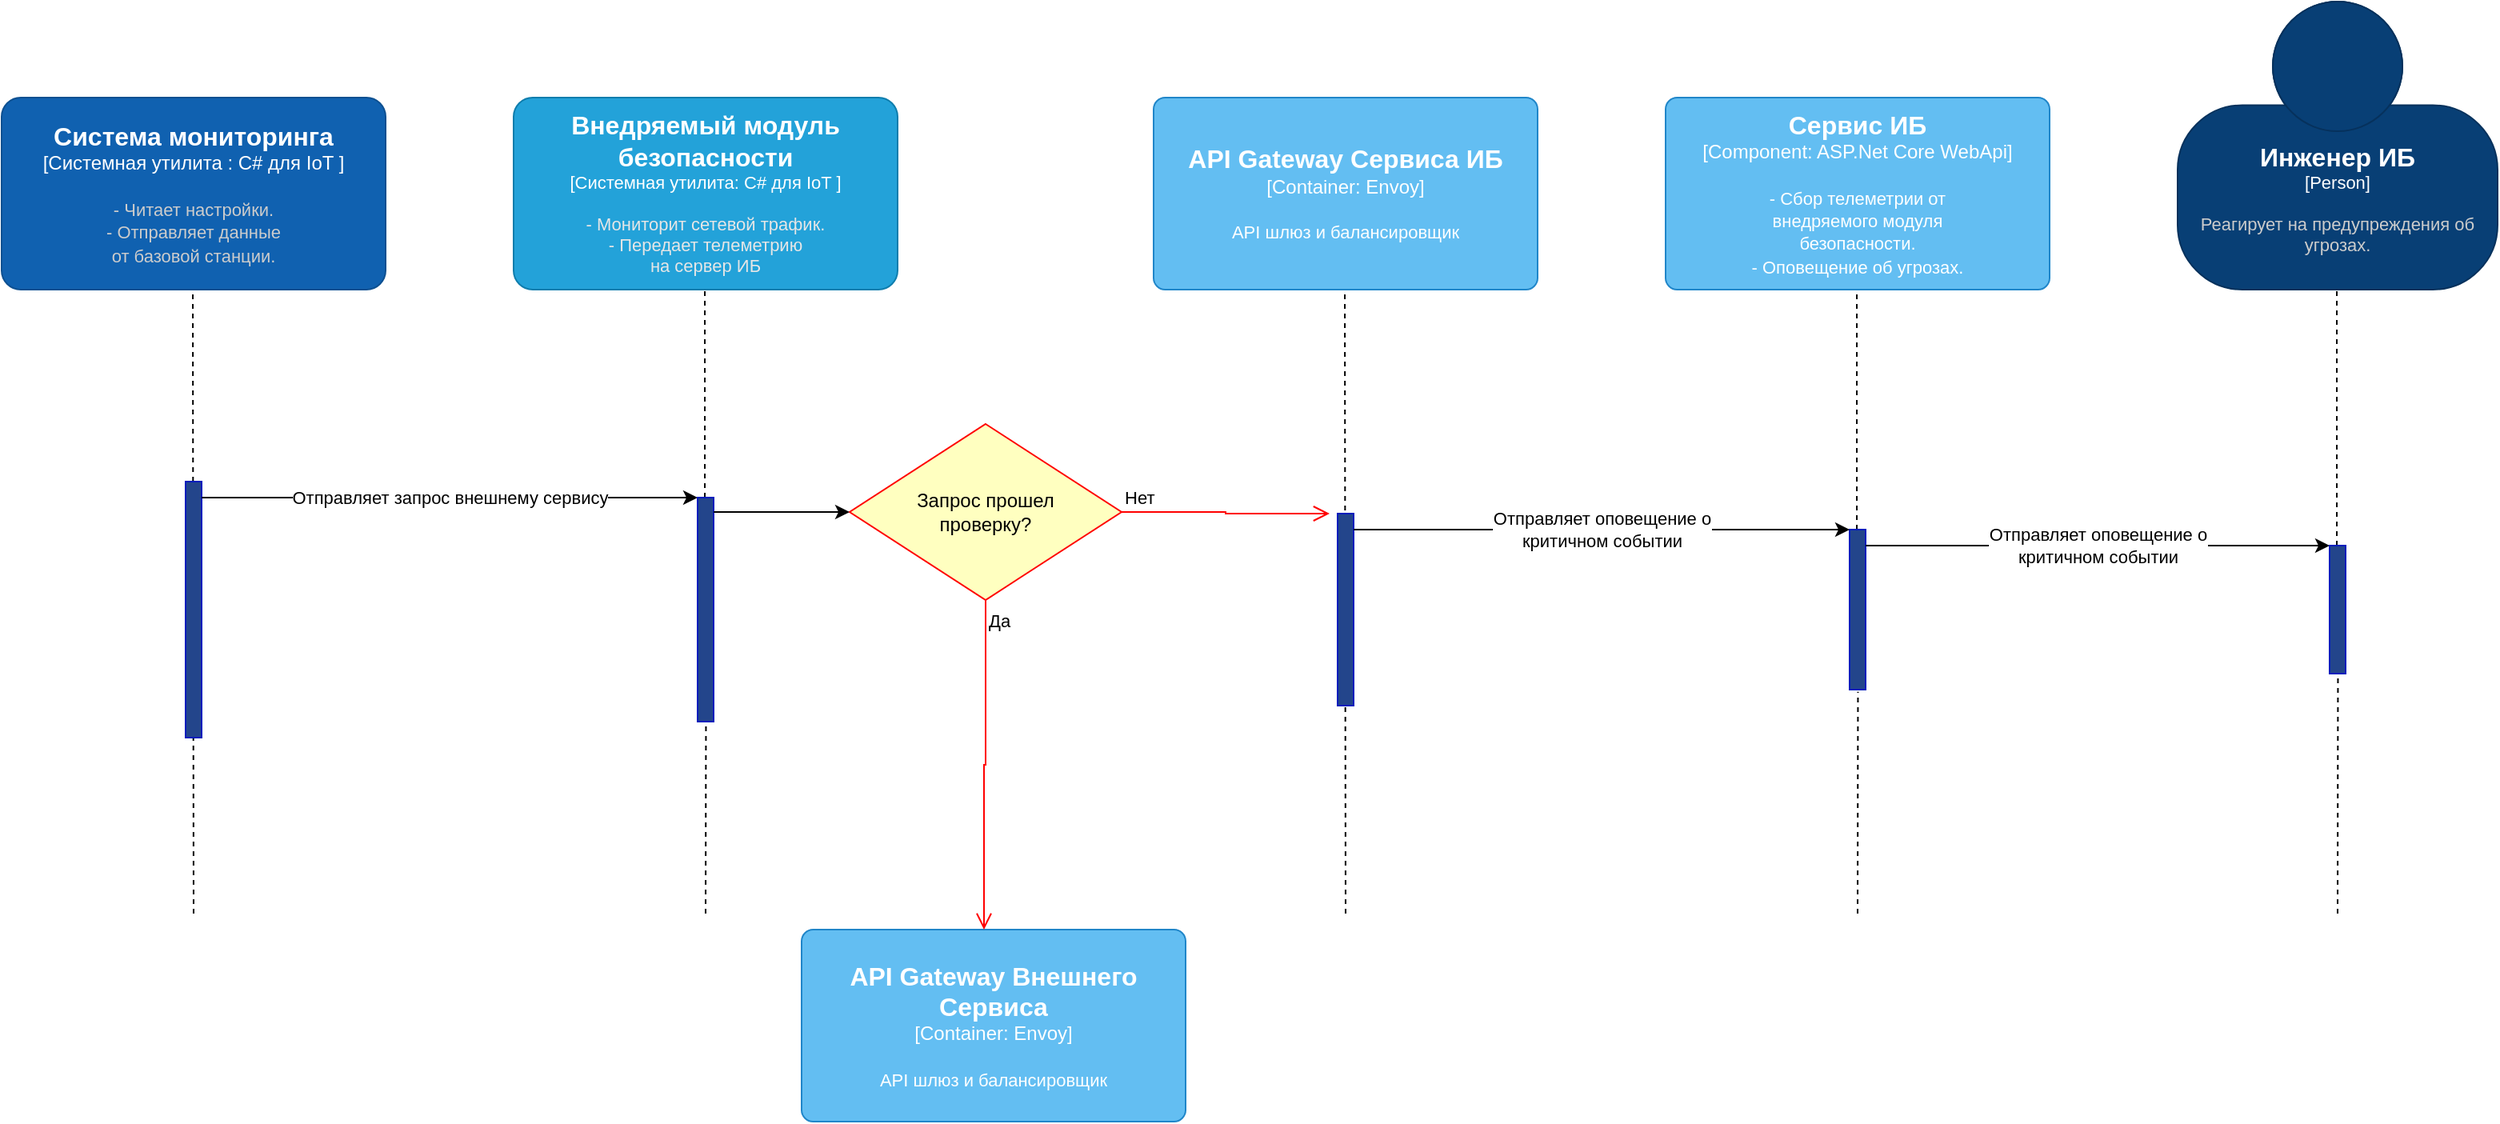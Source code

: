 <mxfile version="26.0.5">
  <diagram name="Страница — 1" id="RSSQQjobEmHtQOJLh6rF">
    <mxGraphModel dx="478" dy="1418" grid="1" gridSize="10" guides="1" tooltips="1" connect="1" arrows="1" fold="1" page="1" pageScale="1" pageWidth="827" pageHeight="1169" math="0" shadow="0">
      <root>
        <mxCell id="0" />
        <mxCell id="1" parent="0" />
        <object placeholders="1" c4Name="Система мониторинга" c4Type="Системная утилита : C# для IoT " c4Description="- Читает настройки.&#xa;- Отправляет данные&#xa;от базовой станции." label="&lt;font style=&quot;font-size: 16px&quot;&gt;&lt;b&gt;%c4Name%&lt;/b&gt;&lt;/font&gt;&lt;div&gt;[%c4Type%]&lt;/div&gt;&lt;br&gt;&lt;div&gt;&lt;font style=&quot;font-size: 11px&quot;&gt;&lt;font color=&quot;#cccccc&quot;&gt;%c4Description%&lt;/font&gt;&lt;/div&gt;" id="6IIrEB2aeXXgAxtUAavF-1">
          <mxCell style="rounded=1;whiteSpace=wrap;html=1;labelBackgroundColor=none;fillColor=#1061B0;fontColor=#ffffff;align=center;arcSize=10;strokeColor=#0D5091;metaEdit=1;resizable=0;points=[[0.25,0,0],[0.5,0,0],[0.75,0,0],[1,0.25,0],[1,0.5,0],[1,0.75,0],[0.75,1,0],[0.5,1,0],[0.25,1,0],[0,0.75,0],[0,0.5,0],[0,0.25,0]];" vertex="1" parent="1">
            <mxGeometry x="40" y="40" width="240" height="120" as="geometry" />
          </mxCell>
        </object>
        <object placeholders="1" c4Name="Внедряемый модуль безопасности" c4Type="Системная утилита" c4Technology="C# для IoT " c4Description="- Мониторит сетевой трафик.&#xa;- Передает телеметрию&#xa;на сервер ИБ" label="&lt;font style=&quot;font-size: 16px&quot;&gt;&lt;b&gt;%c4Name%&lt;/b&gt;&lt;/font&gt;&lt;div&gt;[%c4Type%: %c4Technology%]&lt;/div&gt;&lt;br&gt;&lt;div&gt;&lt;font style=&quot;font-size: 11px&quot;&gt;&lt;font color=&quot;#E6E6E6&quot;&gt;%c4Description%&lt;/font&gt;&lt;/div&gt;" id="6IIrEB2aeXXgAxtUAavF-2">
          <mxCell style="rounded=1;whiteSpace=wrap;html=1;fontSize=11;labelBackgroundColor=none;fillColor=#23A2D9;fontColor=#ffffff;align=center;arcSize=10;strokeColor=#0E7DAD;metaEdit=1;resizable=0;points=[[0.25,0,0],[0.5,0,0],[0.75,0,0],[1,0.25,0],[1,0.5,0],[1,0.75,0],[0.75,1,0],[0.5,1,0],[0.25,1,0],[0,0.75,0],[0,0.5,0],[0,0.25,0]];" vertex="1" parent="1">
            <mxGeometry x="360" y="40" width="240" height="120" as="geometry" />
          </mxCell>
        </object>
        <object placeholders="1" c4Name="API Gateway Cервиса ИБ" c4Type="Container" c4Technology="Envoy" c4Description="API шлюз и балансировщик" label="&lt;font style=&quot;font-size: 16px&quot;&gt;&lt;b&gt;%c4Name%&lt;/b&gt;&lt;/font&gt;&lt;div&gt;[%c4Type%: %c4Technology%]&lt;/div&gt;&lt;br&gt;&lt;div&gt;&lt;font style=&quot;font-size: 11px&quot;&gt;%c4Description%&lt;/font&gt;&lt;/div&gt;" id="6IIrEB2aeXXgAxtUAavF-3">
          <mxCell style="rounded=1;whiteSpace=wrap;html=1;labelBackgroundColor=none;fillColor=#63BEF2;fontColor=#ffffff;align=center;arcSize=6;strokeColor=#2086C9;metaEdit=1;resizable=0;points=[[0.25,0,0],[0.5,0,0],[0.75,0,0],[1,0.25,0],[1,0.5,0],[1,0.75,0],[0.75,1,0],[0.5,1,0],[0.25,1,0],[0,0.75,0],[0,0.5,0],[0,0.25,0]];" vertex="1" parent="1">
            <mxGeometry x="760" y="40" width="240" height="120" as="geometry" />
          </mxCell>
        </object>
        <object placeholders="1" c4Name="Сервис ИБ" c4Type="Component" c4Technology="ASP.Net Core WebApi" c4Description="- Cбор телеметрии от&#xa;внедряемого модуля&#xa;безопасности.&#xa;- Оповещение об угрозах." label="&lt;font style=&quot;font-size: 16px&quot;&gt;&lt;b&gt;%c4Name%&lt;/b&gt;&lt;/font&gt;&lt;div&gt;[%c4Type%: %c4Technology%]&lt;/div&gt;&lt;br&gt;&lt;div&gt;&lt;font style=&quot;font-size: 11px&quot;&gt;%c4Description%&lt;/font&gt;&lt;/div&gt;" id="6IIrEB2aeXXgAxtUAavF-4">
          <mxCell style="rounded=1;whiteSpace=wrap;html=1;labelBackgroundColor=none;fillColor=#63BEF2;fontColor=#ffffff;align=center;arcSize=6;strokeColor=#2086C9;metaEdit=1;resizable=0;points=[[0.25,0,0],[0.5,0,0],[0.75,0,0],[1,0.25,0],[1,0.5,0],[1,0.75,0],[0.75,1,0],[0.5,1,0],[0.25,1,0],[0,0.75,0],[0,0.5,0],[0,0.25,0]];" vertex="1" parent="1">
            <mxGeometry x="1080" y="40" width="240" height="120" as="geometry" />
          </mxCell>
        </object>
        <object placeholders="1" c4Name="Инженер ИБ" c4Type="Person" c4Description="Реагирует на предупреждения об угрозах." label="&lt;font style=&quot;font-size: 16px&quot;&gt;&lt;b&gt;%c4Name%&lt;/b&gt;&lt;/font&gt;&lt;div&gt;[%c4Type%]&lt;/div&gt;&lt;br&gt;&lt;div&gt;&lt;font style=&quot;font-size: 11px&quot;&gt;&lt;font color=&quot;#cccccc&quot;&gt;%c4Description%&lt;/font&gt;&lt;/div&gt;" id="6IIrEB2aeXXgAxtUAavF-5">
          <mxCell style="html=1;fontSize=11;dashed=0;whiteSpace=wrap;fillColor=#083F75;strokeColor=#06315C;fontColor=#ffffff;shape=mxgraph.c4.person2;align=center;metaEdit=1;points=[[0.5,0,0],[1,0.5,0],[1,0.75,0],[0.75,1,0],[0.5,1,0],[0.25,1,0],[0,0.75,0],[0,0.5,0]];resizable=0;" vertex="1" parent="1">
            <mxGeometry x="1400" y="-20" width="200" height="180" as="geometry" />
          </mxCell>
        </object>
        <mxCell id="6IIrEB2aeXXgAxtUAavF-6" value="" style="endArrow=none;dashed=1;html=1;rounded=0;entryX=0.523;entryY=1.014;entryDx=0;entryDy=0;entryPerimeter=0;" edge="1" parent="1">
          <mxGeometry width="50" height="50" relative="1" as="geometry">
            <mxPoint x="160" y="550" as="sourcePoint" />
            <mxPoint x="159.5" y="160" as="targetPoint" />
          </mxGeometry>
        </mxCell>
        <mxCell id="6IIrEB2aeXXgAxtUAavF-7" value="" style="endArrow=none;dashed=1;html=1;rounded=0;entryX=0.523;entryY=1.014;entryDx=0;entryDy=0;entryPerimeter=0;" edge="1" parent="1" source="6IIrEB2aeXXgAxtUAavF-14">
          <mxGeometry width="50" height="50" relative="1" as="geometry">
            <mxPoint x="480" y="550" as="sourcePoint" />
            <mxPoint x="479.5" y="160" as="targetPoint" />
          </mxGeometry>
        </mxCell>
        <mxCell id="6IIrEB2aeXXgAxtUAavF-8" value="" style="endArrow=none;dashed=1;html=1;rounded=0;entryX=0.523;entryY=1.014;entryDx=0;entryDy=0;entryPerimeter=0;" edge="1" parent="1">
          <mxGeometry width="50" height="50" relative="1" as="geometry">
            <mxPoint x="880" y="550" as="sourcePoint" />
            <mxPoint x="879.5" y="160" as="targetPoint" />
          </mxGeometry>
        </mxCell>
        <mxCell id="6IIrEB2aeXXgAxtUAavF-9" value="" style="endArrow=none;dashed=1;html=1;rounded=0;entryX=0.523;entryY=1.014;entryDx=0;entryDy=0;entryPerimeter=0;" edge="1" parent="1" source="6IIrEB2aeXXgAxtUAavF-17">
          <mxGeometry width="50" height="50" relative="1" as="geometry">
            <mxPoint x="1200" y="550" as="sourcePoint" />
            <mxPoint x="1199.5" y="160" as="targetPoint" />
          </mxGeometry>
        </mxCell>
        <mxCell id="6IIrEB2aeXXgAxtUAavF-10" value="" style="endArrow=none;dashed=1;html=1;rounded=0;entryX=0.523;entryY=1.014;entryDx=0;entryDy=0;entryPerimeter=0;" edge="1" parent="1" source="6IIrEB2aeXXgAxtUAavF-29">
          <mxGeometry width="50" height="50" relative="1" as="geometry">
            <mxPoint x="1500" y="550" as="sourcePoint" />
            <mxPoint x="1499.5" y="160" as="targetPoint" />
          </mxGeometry>
        </mxCell>
        <mxCell id="6IIrEB2aeXXgAxtUAavF-11" value="" style="html=1;points=[[0,0,0,0,5],[0,1,0,0,-5],[1,0,0,0,5],[1,1,0,0,-5]];perimeter=orthogonalPerimeter;outlineConnect=0;targetShapes=umlLifeline;portConstraint=eastwest;newEdgeStyle={&quot;curved&quot;:0,&quot;rounded&quot;:0};fillColor=light-dark(#23458b, #6db2ff);fontColor=#ffffff;strokeColor=#001DBC;" vertex="1" parent="1">
          <mxGeometry x="155" y="280" width="10" height="160" as="geometry" />
        </mxCell>
        <mxCell id="6IIrEB2aeXXgAxtUAavF-12" value="" style="endArrow=classic;html=1;rounded=0;" edge="1" parent="1" target="6IIrEB2aeXXgAxtUAavF-14">
          <mxGeometry relative="1" as="geometry">
            <mxPoint x="165" y="290" as="sourcePoint" />
            <mxPoint x="460" y="290" as="targetPoint" />
          </mxGeometry>
        </mxCell>
        <mxCell id="6IIrEB2aeXXgAxtUAavF-13" value="Отправляет запрос внешнему сервису" style="edgeLabel;resizable=0;html=1;;align=center;verticalAlign=middle;" connectable="0" vertex="1" parent="6IIrEB2aeXXgAxtUAavF-12">
          <mxGeometry relative="1" as="geometry" />
        </mxCell>
        <mxCell id="6IIrEB2aeXXgAxtUAavF-15" value="" style="endArrow=none;dashed=1;html=1;rounded=0;entryX=0.523;entryY=1.014;entryDx=0;entryDy=0;entryPerimeter=0;" edge="1" parent="1" target="6IIrEB2aeXXgAxtUAavF-14">
          <mxGeometry width="50" height="50" relative="1" as="geometry">
            <mxPoint x="480" y="550" as="sourcePoint" />
            <mxPoint x="479.5" y="160" as="targetPoint" />
          </mxGeometry>
        </mxCell>
        <mxCell id="6IIrEB2aeXXgAxtUAavF-14" value="" style="html=1;points=[[0,0,0,0,5],[0,1,0,0,-5],[1,0,0,0,5],[1,1,0,0,-5]];perimeter=orthogonalPerimeter;outlineConnect=0;targetShapes=umlLifeline;portConstraint=eastwest;newEdgeStyle={&quot;curved&quot;:0,&quot;rounded&quot;:0};fillColor=light-dark(#23458b, #6db2ff);fontColor=#ffffff;strokeColor=#001DBC;" vertex="1" parent="1">
          <mxGeometry x="475" y="290" width="10" height="140" as="geometry" />
        </mxCell>
        <mxCell id="6IIrEB2aeXXgAxtUAavF-16" value="" style="html=1;points=[[0,0,0,0,5],[0,1,0,0,-5],[1,0,0,0,5],[1,1,0,0,-5]];perimeter=orthogonalPerimeter;outlineConnect=0;targetShapes=umlLifeline;portConstraint=eastwest;newEdgeStyle={&quot;curved&quot;:0,&quot;rounded&quot;:0};fillColor=light-dark(#23458b, #6db2ff);fontColor=#ffffff;strokeColor=#001DBC;" vertex="1" parent="1">
          <mxGeometry x="875" y="300" width="10" height="120" as="geometry" />
        </mxCell>
        <mxCell id="6IIrEB2aeXXgAxtUAavF-18" value="" style="endArrow=none;dashed=1;html=1;rounded=0;entryX=0.523;entryY=1.014;entryDx=0;entryDy=0;entryPerimeter=0;" edge="1" parent="1" target="6IIrEB2aeXXgAxtUAavF-17">
          <mxGeometry width="50" height="50" relative="1" as="geometry">
            <mxPoint x="1200" y="550" as="sourcePoint" />
            <mxPoint x="1199.5" y="160" as="targetPoint" />
          </mxGeometry>
        </mxCell>
        <mxCell id="6IIrEB2aeXXgAxtUAavF-17" value="" style="html=1;points=[[0,0,0,0,5],[0,1,0,0,-5],[1,0,0,0,5],[1,1,0,0,-5]];perimeter=orthogonalPerimeter;outlineConnect=0;targetShapes=umlLifeline;portConstraint=eastwest;newEdgeStyle={&quot;curved&quot;:0,&quot;rounded&quot;:0};fillColor=light-dark(#23458b, #6db2ff);fontColor=#ffffff;strokeColor=#001DBC;" vertex="1" parent="1">
          <mxGeometry x="1195" y="310" width="10" height="100" as="geometry" />
        </mxCell>
        <object placeholders="1" c4Name="API Gateway Внешнего Cервиса" c4Type="Container" c4Technology="Envoy" c4Description="API шлюз и балансировщик" label="&lt;font style=&quot;font-size: 16px&quot;&gt;&lt;b&gt;%c4Name%&lt;/b&gt;&lt;/font&gt;&lt;div&gt;[%c4Type%: %c4Technology%]&lt;/div&gt;&lt;br&gt;&lt;div&gt;&lt;font style=&quot;font-size: 11px&quot;&gt;%c4Description%&lt;/font&gt;&lt;/div&gt;" id="6IIrEB2aeXXgAxtUAavF-19">
          <mxCell style="rounded=1;whiteSpace=wrap;html=1;labelBackgroundColor=none;fillColor=#63BEF2;fontColor=#ffffff;align=center;arcSize=6;strokeColor=#2086C9;metaEdit=1;resizable=0;points=[[0.25,0,0],[0.5,0,0],[0.75,0,0],[1,0.25,0],[1,0.5,0],[1,0.75,0],[0.75,1,0],[0.5,1,0],[0.25,1,0],[0,0.75,0],[0,0.5,0],[0,0.25,0]];" vertex="1" parent="1">
            <mxGeometry x="540" y="560" width="240" height="120" as="geometry" />
          </mxCell>
        </object>
        <mxCell id="6IIrEB2aeXXgAxtUAavF-20" value="Запрос прошел&lt;div&gt;проверку?&lt;/div&gt;" style="rhombus;whiteSpace=wrap;html=1;fontColor=#000000;fillColor=#ffffc0;strokeColor=#ff0000;" vertex="1" parent="1">
          <mxGeometry x="570" y="244" width="170" height="110" as="geometry" />
        </mxCell>
        <mxCell id="6IIrEB2aeXXgAxtUAavF-21" value="Нет" style="edgeStyle=orthogonalEdgeStyle;html=1;align=left;verticalAlign=bottom;endArrow=open;endSize=8;strokeColor=#ff0000;rounded=0;exitX=1;exitY=0.5;exitDx=0;exitDy=0;" edge="1" source="6IIrEB2aeXXgAxtUAavF-20" parent="1">
          <mxGeometry x="-1" relative="1" as="geometry">
            <mxPoint x="870" y="300" as="targetPoint" />
            <mxPoint x="740" y="300" as="sourcePoint" />
            <Array as="points">
              <mxPoint x="805" y="300" />
              <mxPoint x="870" y="301" />
            </Array>
          </mxGeometry>
        </mxCell>
        <mxCell id="6IIrEB2aeXXgAxtUAavF-22" value="Да" style="edgeStyle=orthogonalEdgeStyle;html=1;align=left;verticalAlign=top;endArrow=open;endSize=8;strokeColor=#ff0000;rounded=0;entryX=0.475;entryY=0;entryDx=0;entryDy=0;entryPerimeter=0;" edge="1" source="6IIrEB2aeXXgAxtUAavF-20" parent="1" target="6IIrEB2aeXXgAxtUAavF-19">
          <mxGeometry x="-1" relative="1" as="geometry">
            <mxPoint x="670" y="380" as="targetPoint" />
            <mxPoint as="offset" />
          </mxGeometry>
        </mxCell>
        <mxCell id="6IIrEB2aeXXgAxtUAavF-23" value="" style="endArrow=classic;html=1;rounded=0;entryX=0;entryY=0.5;entryDx=0;entryDy=0;" edge="1" parent="1" source="6IIrEB2aeXXgAxtUAavF-14" target="6IIrEB2aeXXgAxtUAavF-20">
          <mxGeometry relative="1" as="geometry">
            <mxPoint x="485" y="290" as="sourcePoint" />
            <mxPoint x="795" y="290" as="targetPoint" />
          </mxGeometry>
        </mxCell>
        <mxCell id="6IIrEB2aeXXgAxtUAavF-25" value="" style="endArrow=classic;html=1;rounded=0;" edge="1" parent="1">
          <mxGeometry relative="1" as="geometry">
            <mxPoint x="885" y="310" as="sourcePoint" />
            <mxPoint x="1195" y="310" as="targetPoint" />
          </mxGeometry>
        </mxCell>
        <mxCell id="6IIrEB2aeXXgAxtUAavF-26" value="Отправляет оповещение о&lt;div&gt;критичном событии&lt;/div&gt;" style="edgeLabel;resizable=0;html=1;;align=center;verticalAlign=middle;" connectable="0" vertex="1" parent="6IIrEB2aeXXgAxtUAavF-25">
          <mxGeometry relative="1" as="geometry" />
        </mxCell>
        <mxCell id="6IIrEB2aeXXgAxtUAavF-27" value="" style="endArrow=classic;html=1;rounded=0;" edge="1" parent="1" target="6IIrEB2aeXXgAxtUAavF-29">
          <mxGeometry relative="1" as="geometry">
            <mxPoint x="1205" y="320" as="sourcePoint" />
            <mxPoint x="1490" y="320" as="targetPoint" />
          </mxGeometry>
        </mxCell>
        <mxCell id="6IIrEB2aeXXgAxtUAavF-28" value="Отправляет оповещение о&lt;div&gt;критичном событии&lt;/div&gt;" style="edgeLabel;resizable=0;html=1;;align=center;verticalAlign=middle;" connectable="0" vertex="1" parent="6IIrEB2aeXXgAxtUAavF-27">
          <mxGeometry relative="1" as="geometry" />
        </mxCell>
        <mxCell id="6IIrEB2aeXXgAxtUAavF-30" value="" style="endArrow=none;dashed=1;html=1;rounded=0;entryX=0.523;entryY=1.014;entryDx=0;entryDy=0;entryPerimeter=0;" edge="1" parent="1" target="6IIrEB2aeXXgAxtUAavF-29">
          <mxGeometry width="50" height="50" relative="1" as="geometry">
            <mxPoint x="1500" y="550" as="sourcePoint" />
            <mxPoint x="1499.5" y="160" as="targetPoint" />
          </mxGeometry>
        </mxCell>
        <mxCell id="6IIrEB2aeXXgAxtUAavF-29" value="" style="html=1;points=[[0,0,0,0,5],[0,1,0,0,-5],[1,0,0,0,5],[1,1,0,0,-5]];perimeter=orthogonalPerimeter;outlineConnect=0;targetShapes=umlLifeline;portConstraint=eastwest;newEdgeStyle={&quot;curved&quot;:0,&quot;rounded&quot;:0};fillColor=light-dark(#23458b, #6db2ff);fontColor=#ffffff;strokeColor=#001DBC;" vertex="1" parent="1">
          <mxGeometry x="1495" y="320" width="10" height="80" as="geometry" />
        </mxCell>
      </root>
    </mxGraphModel>
  </diagram>
</mxfile>
